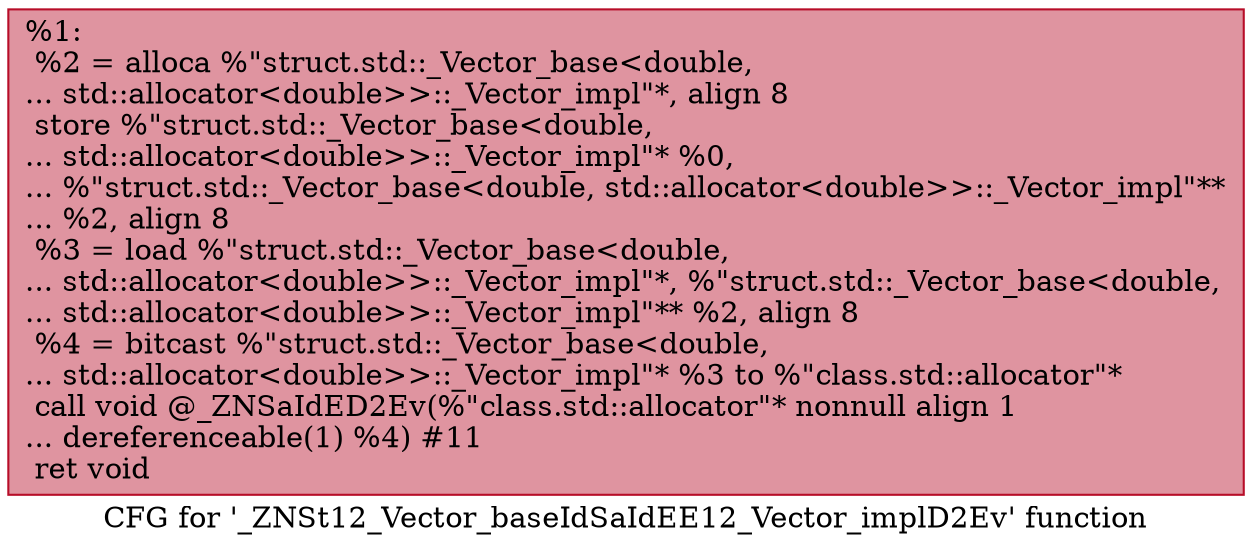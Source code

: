 digraph "CFG for '_ZNSt12_Vector_baseIdSaIdEE12_Vector_implD2Ev' function" {
	label="CFG for '_ZNSt12_Vector_baseIdSaIdEE12_Vector_implD2Ev' function";

	Node0x555c73724ff0 [shape=record,color="#b70d28ff", style=filled, fillcolor="#b70d2870",label="{%1:\l  %2 = alloca %\"struct.std::_Vector_base\<double,\l... std::allocator\<double\>\>::_Vector_impl\"*, align 8\l  store %\"struct.std::_Vector_base\<double,\l... std::allocator\<double\>\>::_Vector_impl\"* %0,\l... %\"struct.std::_Vector_base\<double, std::allocator\<double\>\>::_Vector_impl\"**\l... %2, align 8\l  %3 = load %\"struct.std::_Vector_base\<double,\l... std::allocator\<double\>\>::_Vector_impl\"*, %\"struct.std::_Vector_base\<double,\l... std::allocator\<double\>\>::_Vector_impl\"** %2, align 8\l  %4 = bitcast %\"struct.std::_Vector_base\<double,\l... std::allocator\<double\>\>::_Vector_impl\"* %3 to %\"class.std::allocator\"*\l  call void @_ZNSaIdED2Ev(%\"class.std::allocator\"* nonnull align 1\l... dereferenceable(1) %4) #11\l  ret void\l}"];
}
